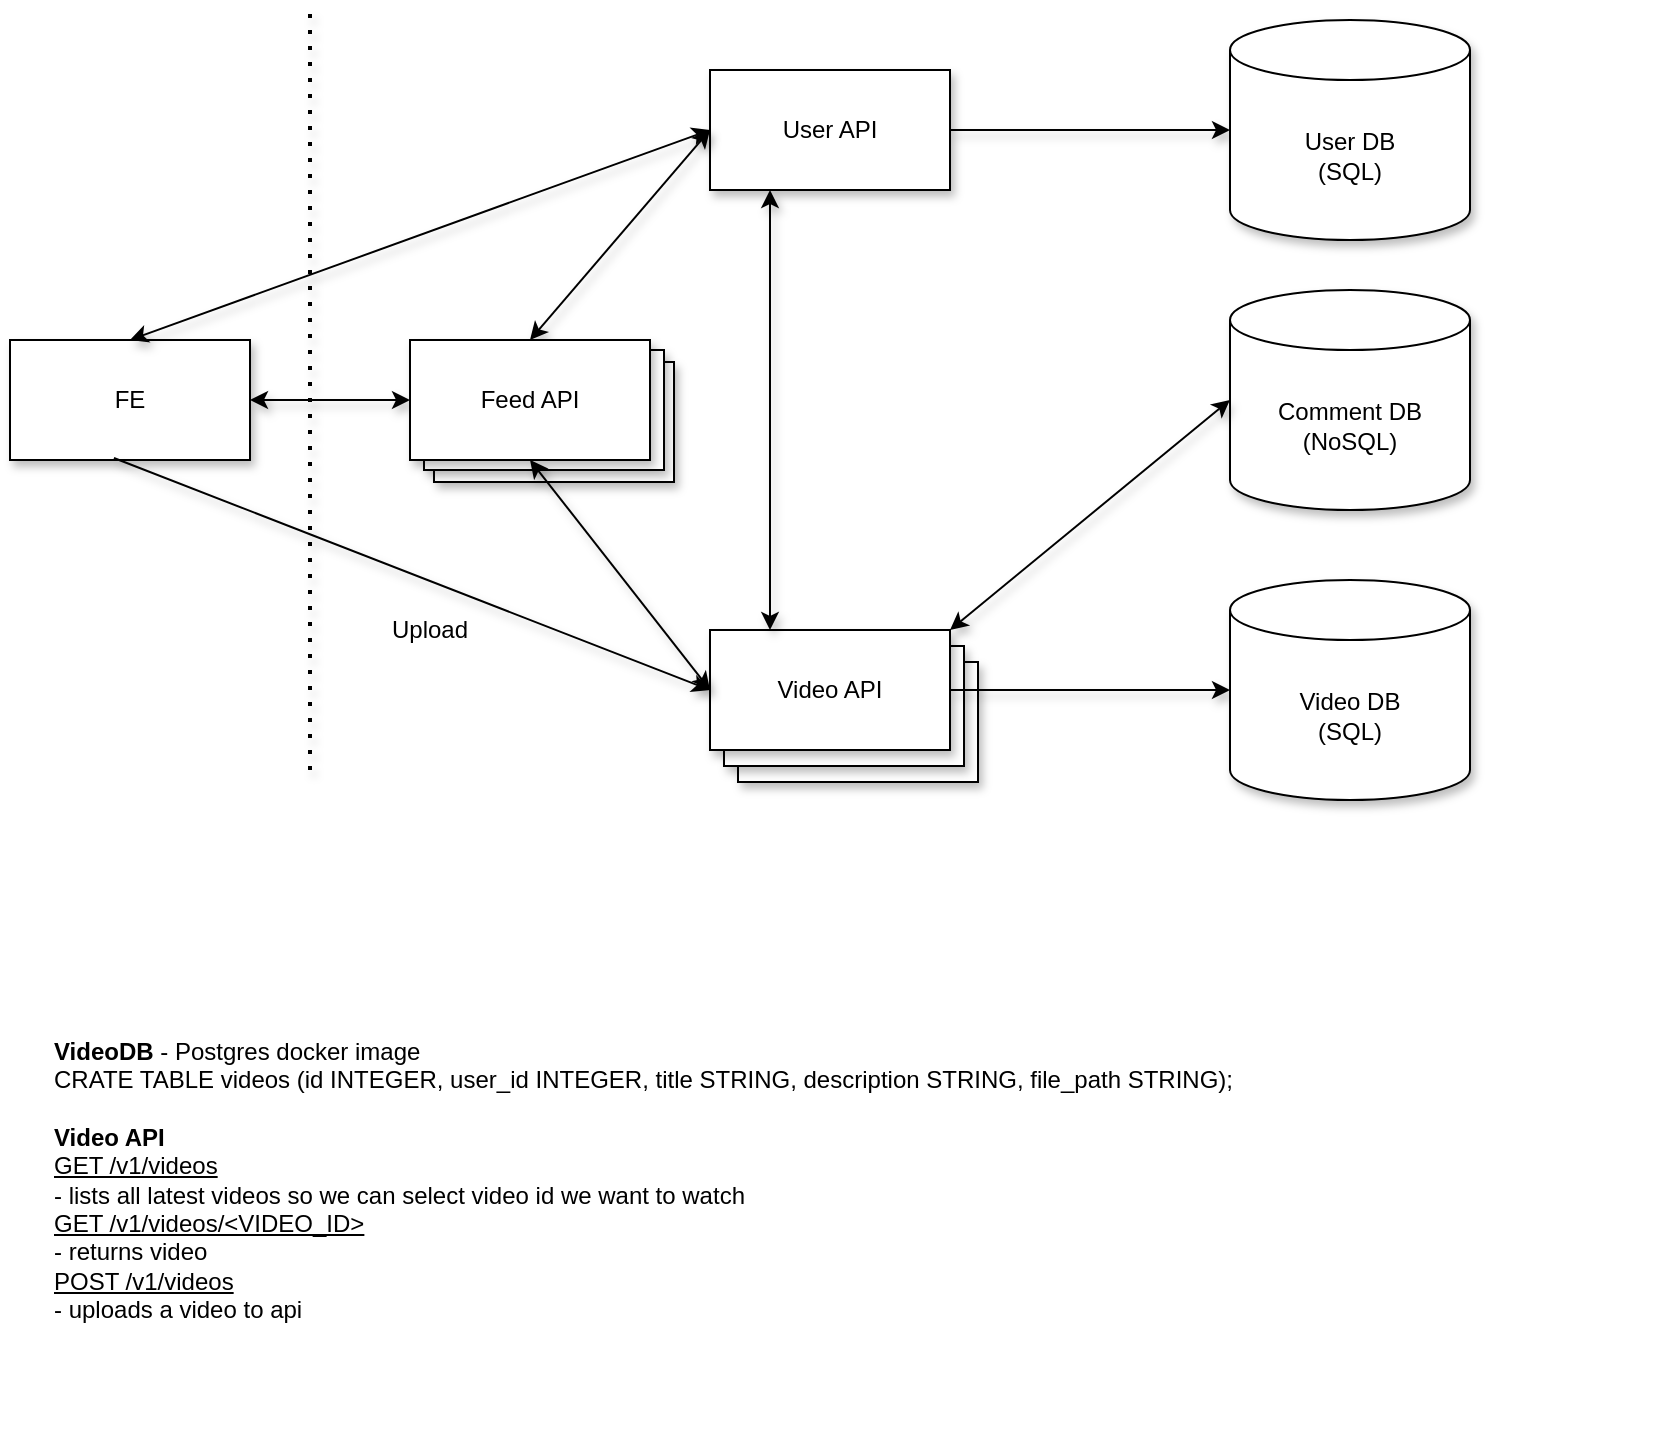 <mxfile version="13.8.7" type="device"><diagram id="Y5e63WwlvrRISoibThHY" name="Page-1"><mxGraphModel dx="1422" dy="1846" grid="1" gridSize="10" guides="1" tooltips="1" connect="1" arrows="1" fold="1" page="1" pageScale="1" pageWidth="850" pageHeight="1100" math="0" shadow="0"><root><mxCell id="0"/><mxCell id="1" parent="0"/><mxCell id="P2QVTyRSXCFcHt7d25z9-30" value="&lt;div&gt;Video API&lt;br&gt;&lt;/div&gt;" style="rounded=0;whiteSpace=wrap;html=1;shadow=1;" parent="1" vertex="1"><mxGeometry x="374" y="326" width="120" height="60" as="geometry"/></mxCell><mxCell id="P2QVTyRSXCFcHt7d25z9-29" value="Feed API" style="rounded=0;whiteSpace=wrap;html=1;shadow=1;" parent="1" vertex="1"><mxGeometry x="222" y="176" width="120" height="60" as="geometry"/></mxCell><mxCell id="P2QVTyRSXCFcHt7d25z9-28" value="&lt;div&gt;Video API&lt;br&gt;&lt;/div&gt;" style="rounded=0;whiteSpace=wrap;html=1;shadow=1;" parent="1" vertex="1"><mxGeometry x="367" y="318" width="120" height="60" as="geometry"/></mxCell><mxCell id="P2QVTyRSXCFcHt7d25z9-11" style="edgeStyle=orthogonalEdgeStyle;rounded=0;orthogonalLoop=1;jettySize=auto;html=1;exitX=1;exitY=0.5;exitDx=0;exitDy=0;entryX=0;entryY=0.5;entryDx=0;entryDy=0;entryPerimeter=0;shadow=1;" parent="1" source="P2QVTyRSXCFcHt7d25z9-1" target="P2QVTyRSXCFcHt7d25z9-10" edge="1"><mxGeometry relative="1" as="geometry"/></mxCell><mxCell id="P2QVTyRSXCFcHt7d25z9-1" value="&lt;div&gt;User API&lt;br&gt;&lt;/div&gt;" style="rounded=0;whiteSpace=wrap;html=1;shadow=1;" parent="1" vertex="1"><mxGeometry x="360" y="30" width="120" height="60" as="geometry"/></mxCell><mxCell id="P2QVTyRSXCFcHt7d25z9-2" value="" style="endArrow=none;dashed=1;html=1;dashPattern=1 3;strokeWidth=2;shadow=1;" parent="1" edge="1"><mxGeometry width="50" height="50" relative="1" as="geometry"><mxPoint x="160" y="380" as="sourcePoint"/><mxPoint x="160" as="targetPoint"/></mxGeometry></mxCell><mxCell id="P2QVTyRSXCFcHt7d25z9-3" value="FE" style="rounded=0;whiteSpace=wrap;html=1;shadow=1;" parent="1" vertex="1"><mxGeometry x="10" y="165" width="120" height="60" as="geometry"/></mxCell><mxCell id="P2QVTyRSXCFcHt7d25z9-8" style="edgeStyle=orthogonalEdgeStyle;rounded=0;orthogonalLoop=1;jettySize=auto;html=1;exitX=1;exitY=0.5;exitDx=0;exitDy=0;entryX=0;entryY=0.5;entryDx=0;entryDy=0;entryPerimeter=0;shadow=1;" parent="1" source="P2QVTyRSXCFcHt7d25z9-4" target="P2QVTyRSXCFcHt7d25z9-7" edge="1"><mxGeometry relative="1" as="geometry"><mxPoint x="600" y="190" as="targetPoint"/></mxGeometry></mxCell><mxCell id="P2QVTyRSXCFcHt7d25z9-4" value="&lt;div&gt;Video API&lt;br&gt;&lt;/div&gt;" style="rounded=0;whiteSpace=wrap;html=1;shadow=1;" parent="1" vertex="1"><mxGeometry x="360" y="310" width="120" height="60" as="geometry"/></mxCell><mxCell id="P2QVTyRSXCFcHt7d25z9-7" value="&lt;div&gt;Video DB&lt;/div&gt;(SQL)" style="shape=cylinder3;whiteSpace=wrap;html=1;boundedLbl=1;backgroundOutline=1;size=15;shadow=1;" parent="1" vertex="1"><mxGeometry x="620" y="285" width="120" height="110" as="geometry"/></mxCell><mxCell id="P2QVTyRSXCFcHt7d25z9-10" value="&lt;div&gt;User DB&lt;/div&gt;(SQL)" style="shape=cylinder3;whiteSpace=wrap;html=1;boundedLbl=1;backgroundOutline=1;size=15;shadow=1;" parent="1" vertex="1"><mxGeometry x="620" y="5" width="120" height="110" as="geometry"/></mxCell><mxCell id="P2QVTyRSXCFcHt7d25z9-14" value="&lt;div&gt;Comment DB&lt;br&gt;(NoSQL)&lt;br&gt;&lt;/div&gt;" style="shape=cylinder3;whiteSpace=wrap;html=1;boundedLbl=1;backgroundOutline=1;size=15;shadow=1;" parent="1" vertex="1"><mxGeometry x="620" y="140" width="120" height="110" as="geometry"/></mxCell><mxCell id="P2QVTyRSXCFcHt7d25z9-16" value="" style="endArrow=classic;startArrow=classic;html=1;entryX=0.25;entryY=1;entryDx=0;entryDy=0;exitX=0.25;exitY=0;exitDx=0;exitDy=0;shadow=1;" parent="1" source="P2QVTyRSXCFcHt7d25z9-4" target="P2QVTyRSXCFcHt7d25z9-1" edge="1"><mxGeometry width="50" height="50" relative="1" as="geometry"><mxPoint x="350" y="370" as="sourcePoint"/><mxPoint x="400" y="320" as="targetPoint"/></mxGeometry></mxCell><mxCell id="P2QVTyRSXCFcHt7d25z9-17" value="" style="endArrow=classic;startArrow=classic;html=1;entryX=0;entryY=0.5;entryDx=0;entryDy=0;exitX=1;exitY=0;exitDx=0;exitDy=0;entryPerimeter=0;shadow=1;" parent="1" source="P2QVTyRSXCFcHt7d25z9-4" target="P2QVTyRSXCFcHt7d25z9-14" edge="1"><mxGeometry width="50" height="50" relative="1" as="geometry"><mxPoint x="510" y="310" as="sourcePoint"/><mxPoint x="510" y="90" as="targetPoint"/></mxGeometry></mxCell><mxCell id="P2QVTyRSXCFcHt7d25z9-21" value="" style="endArrow=classic;startArrow=classic;html=1;entryX=0;entryY=0.5;entryDx=0;entryDy=0;exitX=0.5;exitY=0;exitDx=0;exitDy=0;shadow=1;" parent="1" source="P2QVTyRSXCFcHt7d25z9-18" target="P2QVTyRSXCFcHt7d25z9-1" edge="1"><mxGeometry width="50" height="50" relative="1" as="geometry"><mxPoint x="250" y="160" as="sourcePoint"/><mxPoint x="300" y="110" as="targetPoint"/></mxGeometry></mxCell><mxCell id="P2QVTyRSXCFcHt7d25z9-23" value="" style="endArrow=classic;startArrow=classic;html=1;entryX=0;entryY=0.5;entryDx=0;entryDy=0;exitX=1;exitY=0.5;exitDx=0;exitDy=0;shadow=1;" parent="1" source="P2QVTyRSXCFcHt7d25z9-3" target="P2QVTyRSXCFcHt7d25z9-18" edge="1"><mxGeometry width="50" height="50" relative="1" as="geometry"><mxPoint x="60" y="350" as="sourcePoint"/><mxPoint x="110" y="300" as="targetPoint"/></mxGeometry></mxCell><mxCell id="P2QVTyRSXCFcHt7d25z9-24" value="" style="endArrow=classic;startArrow=classic;html=1;exitX=0.5;exitY=0;exitDx=0;exitDy=0;shadow=1;" parent="1" source="P2QVTyRSXCFcHt7d25z9-3" edge="1"><mxGeometry width="50" height="50" relative="1" as="geometry"><mxPoint x="70" y="150" as="sourcePoint"/><mxPoint x="360" y="60" as="targetPoint"/></mxGeometry></mxCell><mxCell id="P2QVTyRSXCFcHt7d25z9-25" value="Feed API" style="rounded=0;whiteSpace=wrap;html=1;shadow=1;" parent="1" vertex="1"><mxGeometry x="217" y="170" width="120" height="60" as="geometry"/></mxCell><mxCell id="P2QVTyRSXCFcHt7d25z9-18" value="Feed API" style="rounded=0;whiteSpace=wrap;html=1;shadow=1;" parent="1" vertex="1"><mxGeometry x="210" y="165" width="120" height="60" as="geometry"/></mxCell><mxCell id="P2QVTyRSXCFcHt7d25z9-22" value="" style="endArrow=classic;startArrow=classic;html=1;entryX=0;entryY=0.5;entryDx=0;entryDy=0;exitX=0.5;exitY=1;exitDx=0;exitDy=0;shadow=1;" parent="1" source="P2QVTyRSXCFcHt7d25z9-18" target="P2QVTyRSXCFcHt7d25z9-4" edge="1"><mxGeometry width="50" height="50" relative="1" as="geometry"><mxPoint x="190" y="370" as="sourcePoint"/><mxPoint x="310" y="265" as="targetPoint"/></mxGeometry></mxCell><mxCell id="P2QVTyRSXCFcHt7d25z9-26" value="" style="endArrow=classic;html=1;exitX=0.433;exitY=0.983;exitDx=0;exitDy=0;exitPerimeter=0;entryX=0;entryY=0.5;entryDx=0;entryDy=0;shadow=1;" parent="1" source="P2QVTyRSXCFcHt7d25z9-3" target="P2QVTyRSXCFcHt7d25z9-4" edge="1"><mxGeometry width="50" height="50" relative="1" as="geometry"><mxPoint x="350" y="370" as="sourcePoint"/><mxPoint x="400" y="320" as="targetPoint"/></mxGeometry></mxCell><mxCell id="P2QVTyRSXCFcHt7d25z9-27" value="Upload" style="text;html=1;strokeColor=none;fillColor=none;align=center;verticalAlign=middle;whiteSpace=wrap;rounded=0;shadow=1;" parent="1" vertex="1"><mxGeometry x="200" y="300" width="40" height="20" as="geometry"/></mxCell><mxCell id="nFM2THuv9ACe2Qm-5u1n-1" value="&lt;div align=&quot;left&quot;&gt;&lt;b&gt;VideoDB&lt;/b&gt; - Postgres docker image&lt;/div&gt;&lt;div align=&quot;left&quot;&gt;CRATE TABLE videos (id INTEGER, user_id INTEGER, title STRING, description STRING, file_path STRING);&lt;/div&gt;&lt;div align=&quot;left&quot;&gt;&lt;b&gt;&lt;br&gt;&lt;/b&gt;&lt;/div&gt;&lt;div align=&quot;left&quot;&gt;&lt;b&gt;Video API&lt;/b&gt;&lt;/div&gt;&lt;div align=&quot;left&quot;&gt;&lt;u&gt;GET /v1/videos&lt;/u&gt;&lt;/div&gt;&lt;div align=&quot;left&quot;&gt;- lists all latest videos so we can select video id we want to watch&lt;br&gt;&lt;/div&gt;&lt;div align=&quot;left&quot;&gt;&lt;u&gt;GET /v1/videos/&amp;lt;VIDEO_ID&amp;gt;&lt;/u&gt;&lt;/div&gt;&lt;div align=&quot;left&quot;&gt;- returns video&lt;/div&gt;&lt;div align=&quot;left&quot;&gt;&lt;u&gt;POST /v1/videos&lt;/u&gt;&lt;/div&gt;&lt;div align=&quot;left&quot;&gt;- uploads a video to api&lt;br&gt;&lt;/div&gt;" style="text;html=1;strokeColor=none;fillColor=none;align=left;verticalAlign=middle;whiteSpace=wrap;rounded=0;shadow=1;" vertex="1" parent="1"><mxGeometry x="30" y="460" width="800" height="250" as="geometry"/></mxCell></root></mxGraphModel></diagram></mxfile>

